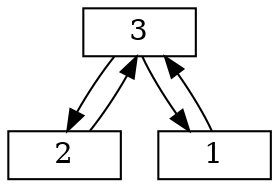 digraph g { 
size="7,10"
n0[shape=box,height=0.1,label="3\n"];
n0 -> n2
n0 -> n1
n1[shape=box,height=0.1,label="1\n"];
n1 -> n0
n2[shape=box,height=0.1,label="2\n"];
n2 -> n0
}

